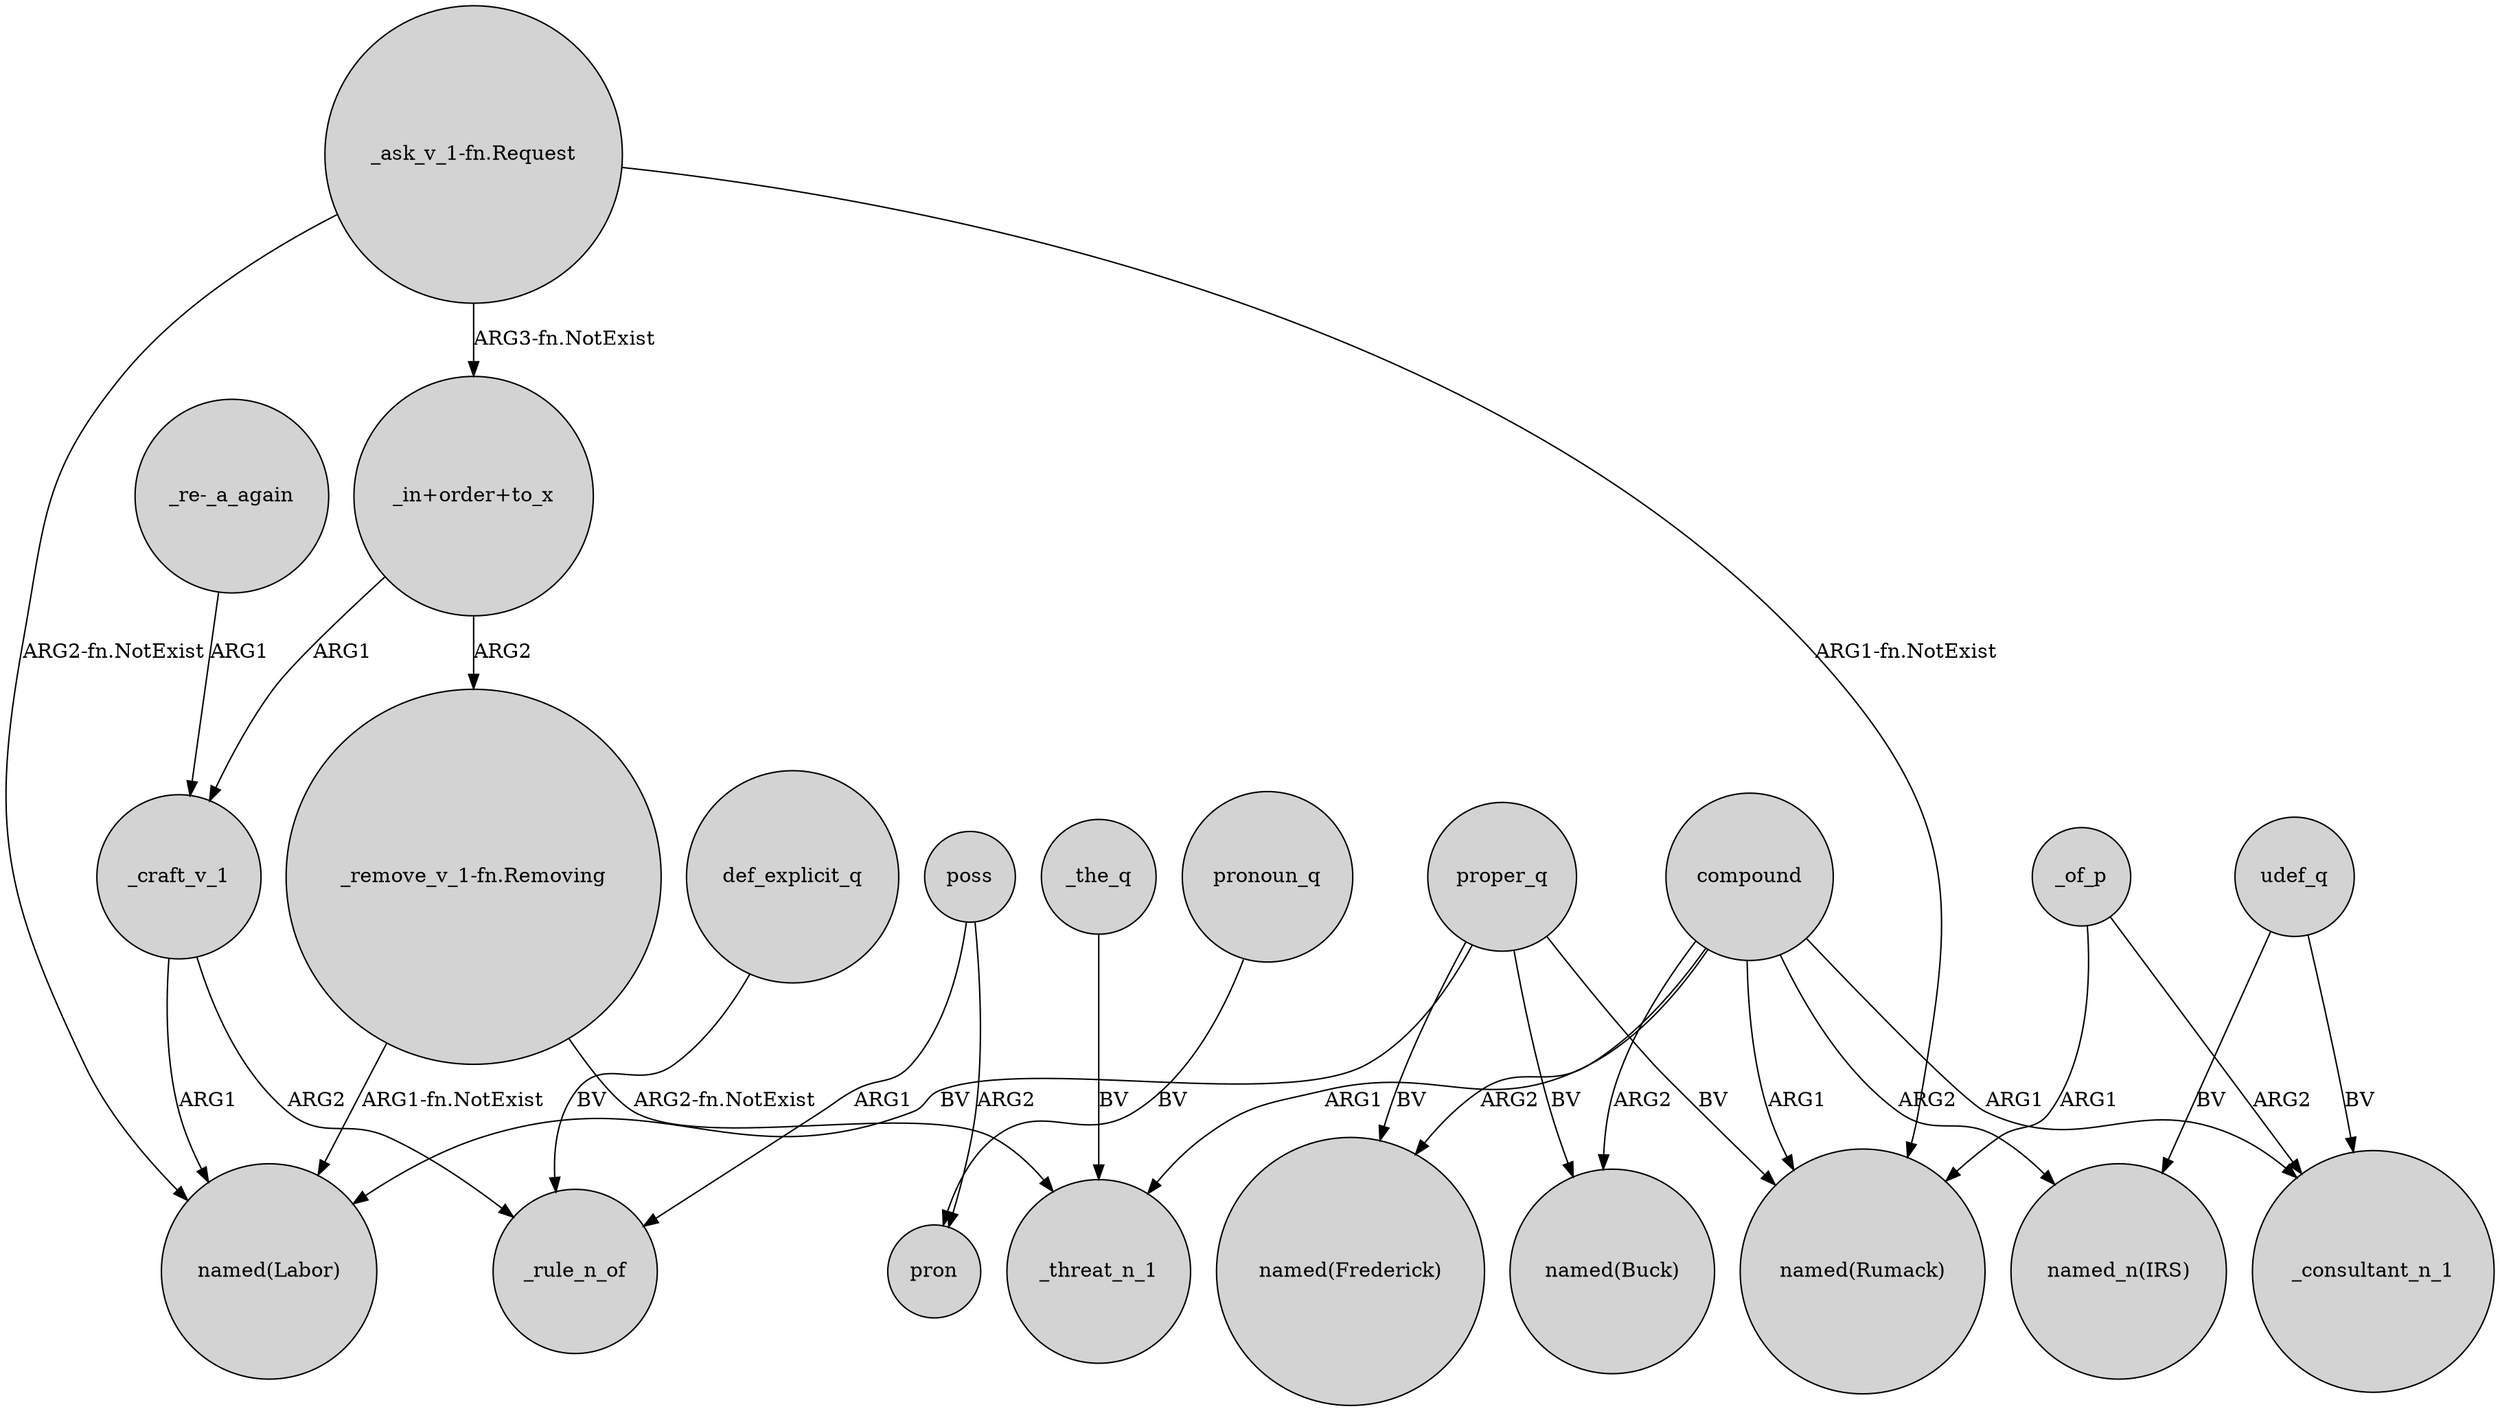digraph {
	node [shape=circle style=filled]
	def_explicit_q -> _rule_n_of [label=BV]
	"_ask_v_1-fn.Request" -> "named(Rumack)" [label="ARG1-fn.NotExist"]
	"_in+order+to_x" -> _craft_v_1 [label=ARG1]
	poss -> pron [label=ARG2]
	"_remove_v_1-fn.Removing" -> "named(Labor)" [label="ARG1-fn.NotExist"]
	"_in+order+to_x" -> "_remove_v_1-fn.Removing" [label=ARG2]
	"_remove_v_1-fn.Removing" -> _threat_n_1 [label="ARG2-fn.NotExist"]
	compound -> "named(Frederick)" [label=ARG2]
	compound -> _threat_n_1 [label=ARG1]
	_the_q -> _threat_n_1 [label=BV]
	_craft_v_1 -> _rule_n_of [label=ARG2]
	"_ask_v_1-fn.Request" -> "_in+order+to_x" [label="ARG3-fn.NotExist"]
	compound -> "named(Rumack)" [label=ARG1]
	"_ask_v_1-fn.Request" -> "named(Labor)" [label="ARG2-fn.NotExist"]
	_of_p -> "named(Rumack)" [label=ARG1]
	compound -> _consultant_n_1 [label=ARG1]
	pronoun_q -> pron [label=BV]
	proper_q -> "named(Rumack)" [label=BV]
	compound -> "named(Buck)" [label=ARG2]
	_craft_v_1 -> "named(Labor)" [label=ARG1]
	proper_q -> "named(Frederick)" [label=BV]
	udef_q -> _consultant_n_1 [label=BV]
	_of_p -> _consultant_n_1 [label=ARG2]
	compound -> "named_n(IRS)" [label=ARG2]
	poss -> _rule_n_of [label=ARG1]
	udef_q -> "named_n(IRS)" [label=BV]
	proper_q -> "named(Labor)" [label=BV]
	proper_q -> "named(Buck)" [label=BV]
	"_re-_a_again" -> _craft_v_1 [label=ARG1]
}

